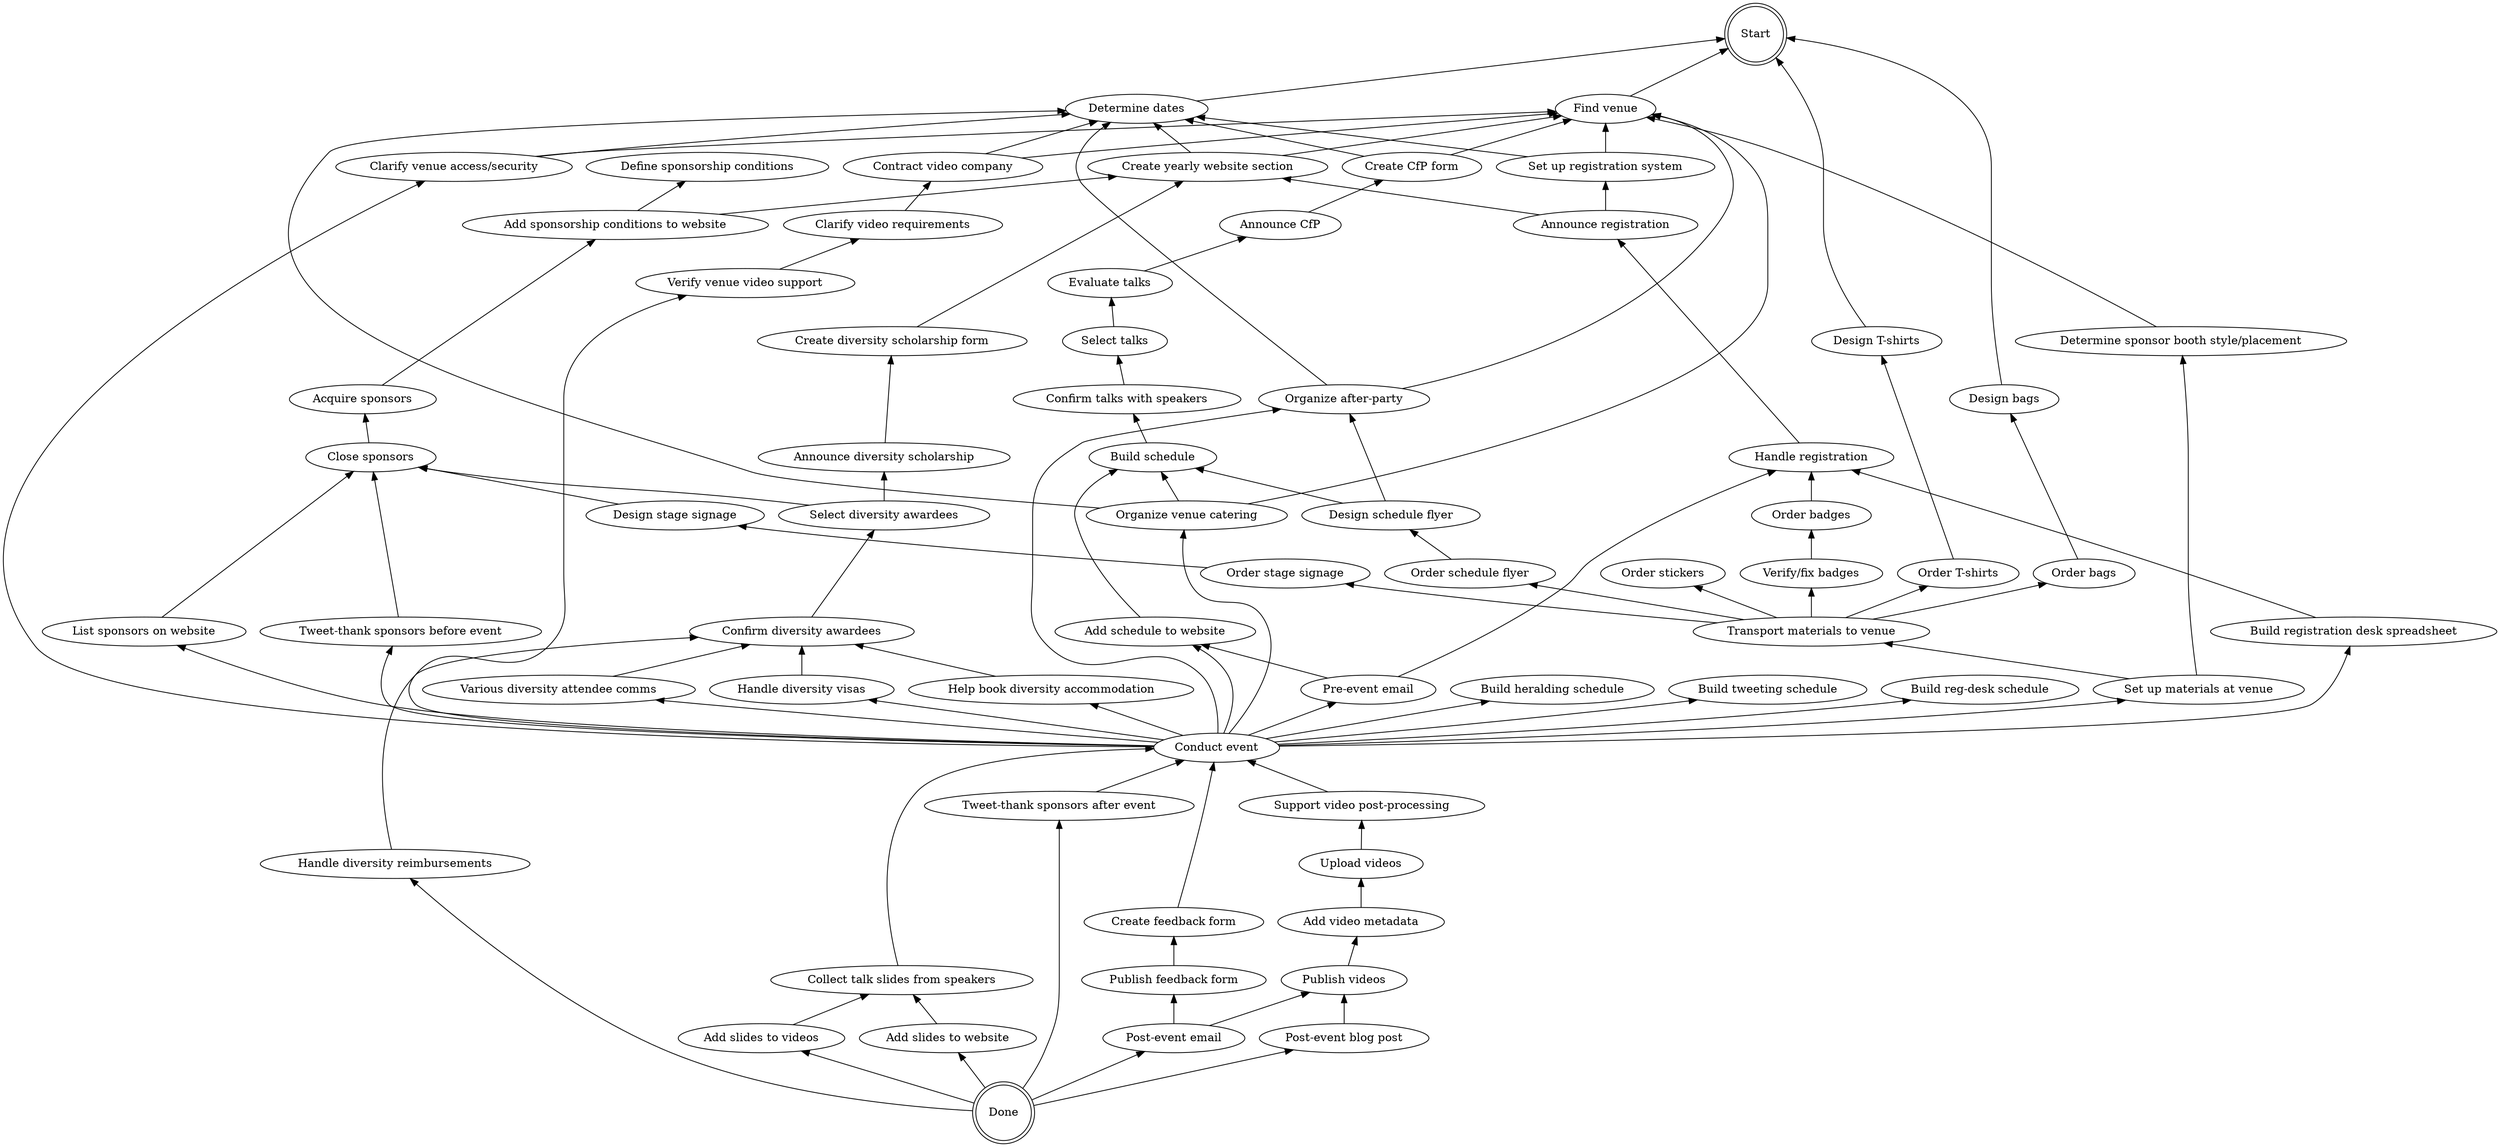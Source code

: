 digraph PromCon {
  //splines="FALSE";
  rankdir=BT;

  /* Entities */
  start [label="Start", shape=doublecircle]
  done [label="Done", shape=doublecircle]

  determine_dates [label="Determine dates"]
  determine_venue [label="Find venue"]

  create_event_website [label="Create yearly website section"]

  define_sponsorship_conditions [label="Define sponsorship conditions"]
  add_sponsorship_website [label="Add sponsorship conditions to website"]
  acquire_sponsors [label="Acquire sponsors"]
  close_sponsors [label="Close sponsors"]
  list_sponsors [label="List sponsors on website"]
  tweet_sponsors_before [label="Tweet-thank sponsors before event"]
  tweet_sponsors_after [label="Tweet-thank sponsors after event"]

  create_cfp_form [label="Create CfP form"]
  announce_cfp [label="Announce CfP"]
  evaluate_talks [label="Evaluate talks"]
  select_talks [label="Select talks"]
  confirm_talks [label="Confirm talks with speakers"]
  build_schedule [label="Build schedule"]
  website_schedule [label="Add schedule to website"]

  design_schedule_flyer [label="Design schedule flyer"]
  order_schedule_flyer [label="Order schedule flyer"]

  set_up_registration [label="Set up registration system"]
  announce_registration [label="Announce registration"]
  handle_registration [label="Handle registration"]

  organize_venue_food [label="Organize venue catering"]
  organize_after_party [label="Organize after-party"]
  clarify_venue_access [label="Clarify venue access/security"]
  booth_decisions [label="Determine sponsor booth style/placement"]
  transport_materials [label="Transport materials to venue"]
  set_up_materials [label="Set up materials at venue"]

  conduct_event [label="Conduct event"]

  post_event_blog_post [label="Post-event blog post"]
  pre_event_email [label="Pre-event email"]
  post_event_email [label="Post-event email"]
  heralding_schedule [label="Build heralding schedule"]
  tweeting_schedule [label="Build tweeting schedule"]
  registration_desk_schedule [label="Build reg-desk schedule"]

  create_diversity_form [label="Create diversity scholarship form"]
  announce_diversity [label="Announce diversity scholarship"]
  select_diversity [label="Select diversity awardees"]
  confirm_diversity [label="Confirm diversity awardees"]
  diversity_comms [label="Various diversity attendee comms"]
  diversity_visas [label="Handle diversity visas"]
  diversity_accommodation [label="Help book diversity accommodation"]
  diversity_reimbursements [label="Handle diversity reimbursements"]

  design_stage_signage [label="Design stage signage"]
  order_stage_signage [label="Order stage signage"]
  design_bags [label="Design bags"]
  order_bags [label="Order bags"]
  order_stickers [label="Order stickers"]
  design_tshirts [label="Design T-shirts"]
  order_tshirts [label="Order T-shirts"]
  order_badges [label="Order badges"]
  verify_badges [label="Verify/fix badges"]
  build_registration_desk_sheet [label="Build registration desk spreadsheet"]

  contract_video_company [label="Contract video company"]
  clarify_video_reqs [label="Clarify video requirements"]
  verify_venue_video [label="Verify venue video support"]
  support_video_postprocessing [label="Support video post-processing"]
  upload_videos [label="Upload videos"]
  add_video_metadata [label="Add video metadata"]
  publish_videos [label="Publish videos"]

  collect_slides [label="Collect talk slides from speakers"]
  add_slides_to_website [label="Add slides to website"]
  add_slides_to_videos [label="Add slides to videos"]

  create_feedback_form [label="Create feedback form"]
  publish_feedback_form [label="Publish feedback form"]

  /* Relationships */
  determine_dates -> start
  determine_venue -> start

  design_bags -> start
  design_tshirts -> start

  create_event_website -> determine_dates
  create_event_website -> determine_venue

  add_sponsorship_website -> define_sponsorship_conditions
  add_sponsorship_website -> create_event_website
  acquire_sponsors -> add_sponsorship_website
  close_sponsors -> acquire_sponsors
  list_sponsors -> close_sponsors
  tweet_sponsors_before -> close_sponsors
  tweet_sponsors_after -> conduct_event

  create_cfp_form -> determine_dates
  create_cfp_form -> determine_venue
  announce_cfp -> create_cfp_form
  evaluate_talks -> announce_cfp
  select_talks -> evaluate_talks
  confirm_talks -> select_talks
  build_schedule -> confirm_talks
  website_schedule -> build_schedule

  design_schedule_flyer -> build_schedule
  design_schedule_flyer -> organize_after_party // Because map goes in there.
  order_schedule_flyer -> design_schedule_flyer

  set_up_registration -> determine_dates
  set_up_registration -> determine_venue
  announce_registration -> set_up_registration
  announce_registration -> create_event_website
  handle_registration -> announce_registration

  organize_venue_food -> determine_venue
  organize_venue_food -> determine_dates
  organize_venue_food -> build_schedule
  organize_after_party -> determine_venue
  organize_after_party -> determine_dates
  clarify_venue_access -> determine_venue
  clarify_venue_access -> determine_dates
  booth_decisions -> determine_venue

  pre_event_email -> handle_registration
  pre_event_email -> website_schedule

  design_stage_signage -> close_sponsors
  order_stage_signage -> design_stage_signage
  order_bags -> design_bags
  order_tshirts -> design_tshirts
  order_badges -> handle_registration
  verify_badges -> order_badges
  build_registration_desk_sheet -> handle_registration

  contract_video_company -> determine_venue
  contract_video_company -> determine_dates
  clarify_video_reqs -> contract_video_company
  verify_venue_video -> clarify_video_reqs

  transport_materials -> verify_badges
  transport_materials -> order_bags
  transport_materials -> order_schedule_flyer
  transport_materials -> order_stage_signage
  transport_materials -> order_stickers
  transport_materials -> order_tshirts
  set_up_materials -> transport_materials
  set_up_materials -> booth_decisions

  create_diversity_form -> create_event_website
  announce_diversity -> create_diversity_form
  select_diversity -> close_sponsors
  select_diversity -> announce_diversity
  confirm_diversity -> select_diversity
  diversity_comms -> confirm_diversity
  diversity_visas -> confirm_diversity
  diversity_accommodation -> confirm_diversity
  diversity_reimbursements -> confirm_diversity

  conduct_event -> set_up_materials
  conduct_event -> organize_venue_food
  conduct_event -> organize_after_party
  conduct_event -> clarify_venue_access
  conduct_event -> list_sponsors
  conduct_event -> tweet_sponsors_before
  conduct_event -> website_schedule
  conduct_event -> pre_event_email
  conduct_event -> heralding_schedule
  conduct_event -> tweeting_schedule
  conduct_event -> registration_desk_schedule
  conduct_event -> verify_venue_video
  conduct_event -> build_registration_desk_sheet
  conduct_event -> diversity_accommodation
  conduct_event -> diversity_visas
  conduct_event -> diversity_comms

  create_feedback_form -> conduct_event
  publish_feedback_form -> create_feedback_form

  support_video_postprocessing -> conduct_event
  upload_videos -> support_video_postprocessing
  add_video_metadata -> upload_videos
  publish_videos -> add_video_metadata

  collect_slides -> conduct_event
  add_slides_to_videos -> collect_slides
  add_slides_to_website -> collect_slides

  post_event_blog_post -> publish_videos
  post_event_email -> publish_videos
  post_event_email -> publish_feedback_form

  done -> post_event_blog_post
  done -> post_event_email
  done -> tweet_sponsors_after
  done -> diversity_reimbursements
  done -> add_slides_to_videos
  done -> add_slides_to_website
}
